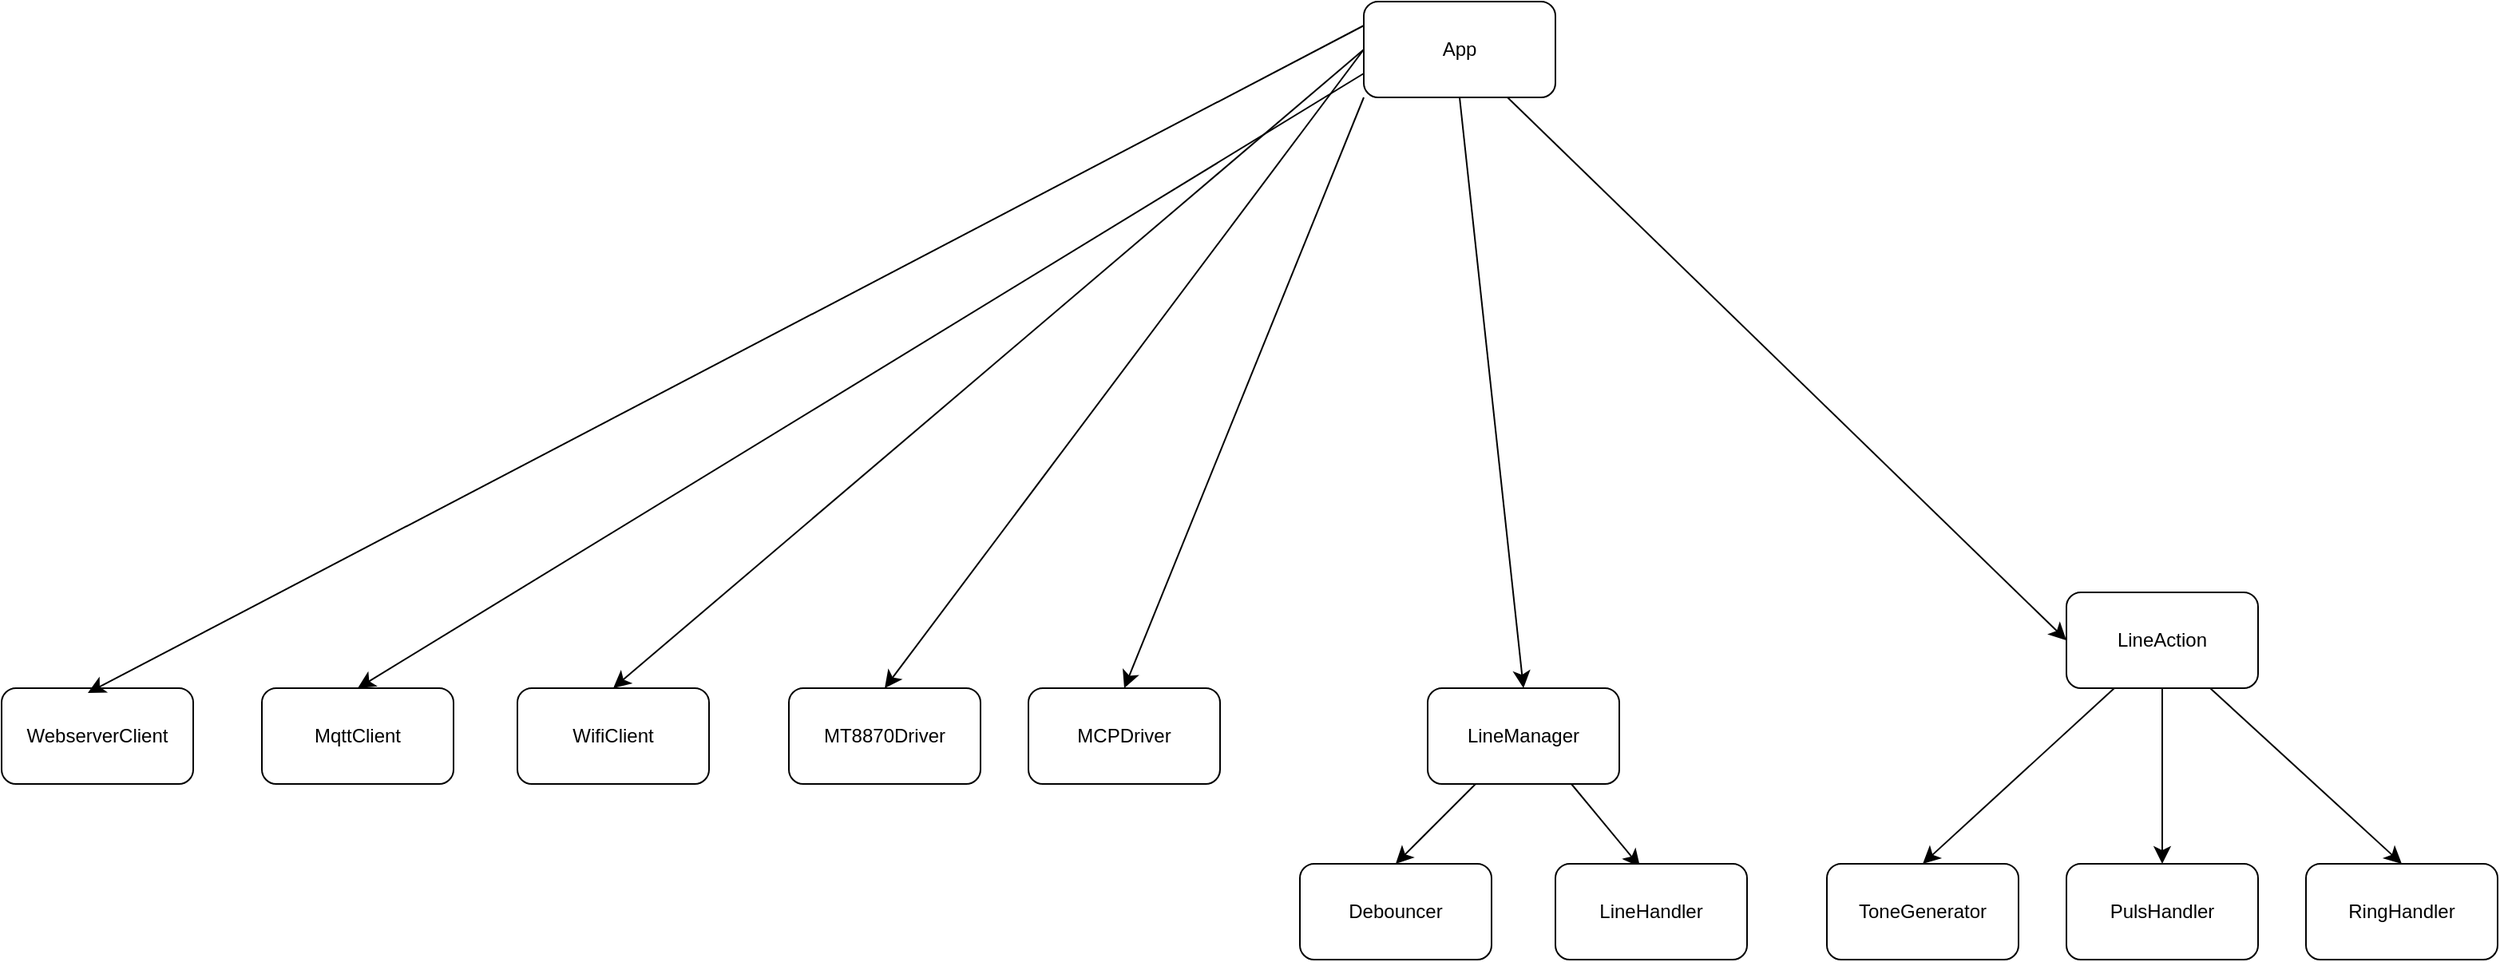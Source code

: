 <mxfile version="28.1.1">
  <diagram name="Sida-1" id="AW1izTDlbWbokOlA4s77">
    <mxGraphModel dx="2600" dy="2179" grid="1" gridSize="10" guides="1" tooltips="1" connect="1" arrows="1" fold="1" page="1" pageScale="1" pageWidth="827" pageHeight="1169" math="0" shadow="0">
      <root>
        <mxCell id="0" />
        <mxCell id="1" parent="0" />
        <mxCell id="Wb3VpCRKg6N2nYVyIfHQ-8" style="edgeStyle=none;curved=1;rounded=0;orthogonalLoop=1;jettySize=auto;html=1;exitX=0.5;exitY=1;exitDx=0;exitDy=0;entryX=0.5;entryY=0;entryDx=0;entryDy=0;fontSize=12;startSize=8;endSize=8;" edge="1" parent="1" source="Wb3VpCRKg6N2nYVyIfHQ-1" target="Wb3VpCRKg6N2nYVyIfHQ-3">
          <mxGeometry relative="1" as="geometry" />
        </mxCell>
        <mxCell id="Wb3VpCRKg6N2nYVyIfHQ-9" style="edgeStyle=none;curved=1;rounded=0;orthogonalLoop=1;jettySize=auto;html=1;exitX=0;exitY=1;exitDx=0;exitDy=0;entryX=0.5;entryY=0;entryDx=0;entryDy=0;fontSize=12;startSize=8;endSize=8;" edge="1" parent="1" source="Wb3VpCRKg6N2nYVyIfHQ-1" target="Wb3VpCRKg6N2nYVyIfHQ-2">
          <mxGeometry relative="1" as="geometry" />
        </mxCell>
        <mxCell id="Wb3VpCRKg6N2nYVyIfHQ-10" style="edgeStyle=none;curved=1;rounded=0;orthogonalLoop=1;jettySize=auto;html=1;exitX=0.75;exitY=1;exitDx=0;exitDy=0;entryX=0;entryY=0.5;entryDx=0;entryDy=0;fontSize=12;startSize=8;endSize=8;" edge="1" parent="1" source="Wb3VpCRKg6N2nYVyIfHQ-1" target="Wb3VpCRKg6N2nYVyIfHQ-4">
          <mxGeometry relative="1" as="geometry" />
        </mxCell>
        <mxCell id="Wb3VpCRKg6N2nYVyIfHQ-25" style="edgeStyle=none;curved=1;rounded=0;orthogonalLoop=1;jettySize=auto;html=1;exitX=0;exitY=0.5;exitDx=0;exitDy=0;entryX=0.5;entryY=0;entryDx=0;entryDy=0;fontSize=12;startSize=8;endSize=8;" edge="1" parent="1" source="Wb3VpCRKg6N2nYVyIfHQ-1" target="Wb3VpCRKg6N2nYVyIfHQ-24">
          <mxGeometry relative="1" as="geometry" />
        </mxCell>
        <mxCell id="Wb3VpCRKg6N2nYVyIfHQ-30" style="edgeStyle=none;curved=1;rounded=0;orthogonalLoop=1;jettySize=auto;html=1;exitX=0;exitY=0.5;exitDx=0;exitDy=0;entryX=0.5;entryY=0;entryDx=0;entryDy=0;fontSize=12;startSize=8;endSize=8;" edge="1" parent="1" source="Wb3VpCRKg6N2nYVyIfHQ-1" target="Wb3VpCRKg6N2nYVyIfHQ-27">
          <mxGeometry relative="1" as="geometry" />
        </mxCell>
        <mxCell id="Wb3VpCRKg6N2nYVyIfHQ-31" style="edgeStyle=none;curved=1;rounded=0;orthogonalLoop=1;jettySize=auto;html=1;exitX=0;exitY=0.75;exitDx=0;exitDy=0;entryX=0.5;entryY=0;entryDx=0;entryDy=0;fontSize=12;startSize=8;endSize=8;" edge="1" parent="1" source="Wb3VpCRKg6N2nYVyIfHQ-1" target="Wb3VpCRKg6N2nYVyIfHQ-28">
          <mxGeometry relative="1" as="geometry" />
        </mxCell>
        <mxCell id="Wb3VpCRKg6N2nYVyIfHQ-1" value="App" style="rounded=1;whiteSpace=wrap;html=1;" vertex="1" parent="1">
          <mxGeometry x="440" y="-190" width="120" height="60" as="geometry" />
        </mxCell>
        <mxCell id="Wb3VpCRKg6N2nYVyIfHQ-2" value="MCPDriver" style="rounded=1;whiteSpace=wrap;html=1;" vertex="1" parent="1">
          <mxGeometry x="230" y="240" width="120" height="60" as="geometry" />
        </mxCell>
        <mxCell id="Wb3VpCRKg6N2nYVyIfHQ-18" style="edgeStyle=none;curved=1;rounded=0;orthogonalLoop=1;jettySize=auto;html=1;exitX=0.75;exitY=1;exitDx=0;exitDy=0;fontSize=12;startSize=8;endSize=8;entryX=0.442;entryY=0.033;entryDx=0;entryDy=0;entryPerimeter=0;" edge="1" parent="1" source="Wb3VpCRKg6N2nYVyIfHQ-3" target="Wb3VpCRKg6N2nYVyIfHQ-16">
          <mxGeometry relative="1" as="geometry" />
        </mxCell>
        <mxCell id="Wb3VpCRKg6N2nYVyIfHQ-20" style="edgeStyle=none;curved=1;rounded=0;orthogonalLoop=1;jettySize=auto;html=1;exitX=0.25;exitY=1;exitDx=0;exitDy=0;entryX=0.5;entryY=0;entryDx=0;entryDy=0;fontSize=12;startSize=8;endSize=8;" edge="1" parent="1" source="Wb3VpCRKg6N2nYVyIfHQ-3" target="Wb3VpCRKg6N2nYVyIfHQ-6">
          <mxGeometry relative="1" as="geometry" />
        </mxCell>
        <mxCell id="Wb3VpCRKg6N2nYVyIfHQ-3" value="LineManager" style="rounded=1;whiteSpace=wrap;html=1;" vertex="1" parent="1">
          <mxGeometry x="480" y="240" width="120" height="60" as="geometry" />
        </mxCell>
        <mxCell id="Wb3VpCRKg6N2nYVyIfHQ-12" style="edgeStyle=none;curved=1;rounded=0;orthogonalLoop=1;jettySize=auto;html=1;exitX=0.25;exitY=1;exitDx=0;exitDy=0;fontSize=12;startSize=8;endSize=8;entryX=0.5;entryY=0;entryDx=0;entryDy=0;" edge="1" parent="1" source="Wb3VpCRKg6N2nYVyIfHQ-4" target="Wb3VpCRKg6N2nYVyIfHQ-5">
          <mxGeometry relative="1" as="geometry" />
        </mxCell>
        <mxCell id="Wb3VpCRKg6N2nYVyIfHQ-15" style="edgeStyle=none;curved=1;rounded=0;orthogonalLoop=1;jettySize=auto;html=1;exitX=0.75;exitY=1;exitDx=0;exitDy=0;entryX=0.5;entryY=0;entryDx=0;entryDy=0;fontSize=12;startSize=8;endSize=8;" edge="1" parent="1" source="Wb3VpCRKg6N2nYVyIfHQ-4" target="Wb3VpCRKg6N2nYVyIfHQ-14">
          <mxGeometry relative="1" as="geometry" />
        </mxCell>
        <mxCell id="Wb3VpCRKg6N2nYVyIfHQ-17" style="edgeStyle=none;curved=1;rounded=0;orthogonalLoop=1;jettySize=auto;html=1;exitX=0.5;exitY=1;exitDx=0;exitDy=0;entryX=0.5;entryY=0;entryDx=0;entryDy=0;fontSize=12;startSize=8;endSize=8;" edge="1" parent="1" source="Wb3VpCRKg6N2nYVyIfHQ-4" target="Wb3VpCRKg6N2nYVyIfHQ-7">
          <mxGeometry relative="1" as="geometry" />
        </mxCell>
        <mxCell id="Wb3VpCRKg6N2nYVyIfHQ-4" value="LineAction" style="rounded=1;whiteSpace=wrap;html=1;" vertex="1" parent="1">
          <mxGeometry x="880" y="180" width="120" height="60" as="geometry" />
        </mxCell>
        <mxCell id="Wb3VpCRKg6N2nYVyIfHQ-5" value="ToneGenerator" style="rounded=1;whiteSpace=wrap;html=1;" vertex="1" parent="1">
          <mxGeometry x="730" y="350" width="120" height="60" as="geometry" />
        </mxCell>
        <mxCell id="Wb3VpCRKg6N2nYVyIfHQ-6" value="Debouncer" style="rounded=1;whiteSpace=wrap;html=1;" vertex="1" parent="1">
          <mxGeometry x="400" y="350" width="120" height="60" as="geometry" />
        </mxCell>
        <mxCell id="Wb3VpCRKg6N2nYVyIfHQ-7" value="PulsHandler" style="rounded=1;whiteSpace=wrap;html=1;" vertex="1" parent="1">
          <mxGeometry x="880" y="350" width="120" height="60" as="geometry" />
        </mxCell>
        <mxCell id="Wb3VpCRKg6N2nYVyIfHQ-14" value="RingHandler" style="rounded=1;whiteSpace=wrap;html=1;" vertex="1" parent="1">
          <mxGeometry x="1030" y="350" width="120" height="60" as="geometry" />
        </mxCell>
        <mxCell id="Wb3VpCRKg6N2nYVyIfHQ-16" value="LineHandler" style="rounded=1;whiteSpace=wrap;html=1;" vertex="1" parent="1">
          <mxGeometry x="560" y="350" width="120" height="60" as="geometry" />
        </mxCell>
        <mxCell id="Wb3VpCRKg6N2nYVyIfHQ-24" value="MT8870Driver" style="rounded=1;whiteSpace=wrap;html=1;" vertex="1" parent="1">
          <mxGeometry x="80" y="240" width="120" height="60" as="geometry" />
        </mxCell>
        <mxCell id="Wb3VpCRKg6N2nYVyIfHQ-27" value="WifiClient" style="rounded=1;whiteSpace=wrap;html=1;" vertex="1" parent="1">
          <mxGeometry x="-90" y="240" width="120" height="60" as="geometry" />
        </mxCell>
        <mxCell id="Wb3VpCRKg6N2nYVyIfHQ-28" value="MqttClient" style="rounded=1;whiteSpace=wrap;html=1;" vertex="1" parent="1">
          <mxGeometry x="-250" y="240" width="120" height="60" as="geometry" />
        </mxCell>
        <mxCell id="Wb3VpCRKg6N2nYVyIfHQ-29" value="WebserverClient" style="rounded=1;whiteSpace=wrap;html=1;" vertex="1" parent="1">
          <mxGeometry x="-413" y="240" width="120" height="60" as="geometry" />
        </mxCell>
        <mxCell id="Wb3VpCRKg6N2nYVyIfHQ-32" style="edgeStyle=none;curved=1;rounded=0;orthogonalLoop=1;jettySize=auto;html=1;exitX=0;exitY=0.25;exitDx=0;exitDy=0;entryX=0.45;entryY=0.05;entryDx=0;entryDy=0;entryPerimeter=0;fontSize=12;startSize=8;endSize=8;" edge="1" parent="1" source="Wb3VpCRKg6N2nYVyIfHQ-1" target="Wb3VpCRKg6N2nYVyIfHQ-29">
          <mxGeometry relative="1" as="geometry" />
        </mxCell>
      </root>
    </mxGraphModel>
  </diagram>
</mxfile>
